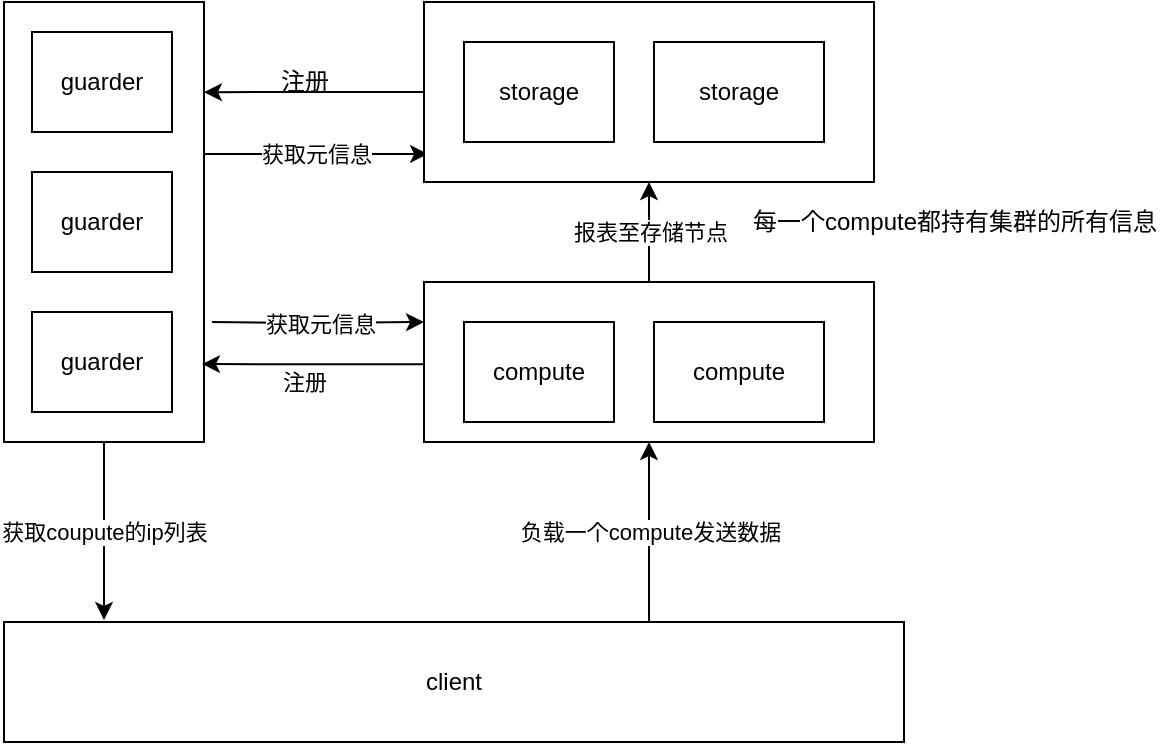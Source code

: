 <mxfile>
    <diagram id="HMDd3VgaN3B1fi6phxCU" name="第 1 页">
        <mxGraphModel dx="964" dy="650" grid="1" gridSize="10" guides="1" tooltips="1" connect="1" arrows="1" fold="1" page="1" pageScale="1" pageWidth="827" pageHeight="1169" math="0" shadow="0">
            <root>
                <mxCell id="0"/>
                <mxCell id="1" parent="0"/>
                <mxCell id="38" value="" style="rounded=0;whiteSpace=wrap;html=1;" vertex="1" parent="1">
                    <mxGeometry x="510" y="240" width="225" height="80" as="geometry"/>
                </mxCell>
                <mxCell id="47" value="获取元信息" style="edgeStyle=orthogonalEdgeStyle;rounded=0;orthogonalLoop=1;jettySize=auto;html=1;entryX=0.009;entryY=0.844;entryDx=0;entryDy=0;entryPerimeter=0;startArrow=none;startFill=0;endArrow=classic;endFill=1;" edge="1" parent="1" source="36" target="35">
                    <mxGeometry relative="1" as="geometry">
                        <Array as="points">
                            <mxPoint x="420" y="176"/>
                            <mxPoint x="420" y="176"/>
                        </Array>
                    </mxGeometry>
                </mxCell>
                <mxCell id="36" value="" style="rounded=0;whiteSpace=wrap;html=1;" vertex="1" parent="1">
                    <mxGeometry x="300" y="100" width="100" height="220" as="geometry"/>
                </mxCell>
                <mxCell id="46" value="报表至存储节点" style="edgeStyle=orthogonalEdgeStyle;rounded=0;orthogonalLoop=1;jettySize=auto;html=1;startArrow=none;startFill=0;endArrow=classic;endFill=1;exitX=0.5;exitY=0;exitDx=0;exitDy=0;" edge="1" parent="1" source="38" target="35">
                    <mxGeometry relative="1" as="geometry"/>
                </mxCell>
                <mxCell id="35" value="" style="rounded=0;whiteSpace=wrap;html=1;" vertex="1" parent="1">
                    <mxGeometry x="510" y="100" width="225" height="90" as="geometry"/>
                </mxCell>
                <mxCell id="44" value="负载一个compute发送数据" style="edgeStyle=orthogonalEdgeStyle;rounded=0;orthogonalLoop=1;jettySize=auto;html=1;entryX=0.5;entryY=1;entryDx=0;entryDy=0;startArrow=none;startFill=0;endArrow=classic;endFill=1;" edge="1" parent="1" source="2" target="38">
                    <mxGeometry relative="1" as="geometry">
                        <Array as="points">
                            <mxPoint x="623" y="365"/>
                        </Array>
                    </mxGeometry>
                </mxCell>
                <mxCell id="2" value="client" style="rounded=0;whiteSpace=wrap;html=1;" vertex="1" parent="1">
                    <mxGeometry x="300" y="410" width="450" height="60" as="geometry"/>
                </mxCell>
                <mxCell id="43" value="注册" style="edgeStyle=orthogonalEdgeStyle;rounded=0;orthogonalLoop=1;jettySize=auto;html=1;entryX=0.99;entryY=0.823;entryDx=0;entryDy=0;entryPerimeter=0;startArrow=none;startFill=0;endArrow=classic;endFill=1;exitX=0;exitY=0.5;exitDx=0;exitDy=0;" edge="1" parent="1" source="38" target="36">
                    <mxGeometry x="0.09" y="9" relative="1" as="geometry">
                        <mxPoint x="460" y="281" as="sourcePoint"/>
                        <Array as="points">
                            <mxPoint x="510" y="281"/>
                        </Array>
                        <mxPoint as="offset"/>
                    </mxGeometry>
                </mxCell>
                <mxCell id="3" value="compute" style="rounded=0;whiteSpace=wrap;html=1;" vertex="1" parent="1">
                    <mxGeometry x="530" y="260" width="75" height="50" as="geometry"/>
                </mxCell>
                <mxCell id="41" style="edgeStyle=orthogonalEdgeStyle;rounded=0;orthogonalLoop=1;jettySize=auto;html=1;entryX=1;entryY=0.205;entryDx=0;entryDy=0;entryPerimeter=0;startArrow=none;startFill=0;endArrow=classic;endFill=1;exitX=0;exitY=0.5;exitDx=0;exitDy=0;" edge="1" parent="1" source="35" target="36">
                    <mxGeometry relative="1" as="geometry">
                        <mxPoint x="460" y="145" as="sourcePoint"/>
                    </mxGeometry>
                </mxCell>
                <mxCell id="4" value="storage" style="rounded=0;whiteSpace=wrap;html=1;" vertex="1" parent="1">
                    <mxGeometry x="530" y="120" width="75" height="50" as="geometry"/>
                </mxCell>
                <mxCell id="5" value="guarder" style="rounded=0;whiteSpace=wrap;html=1;" vertex="1" parent="1">
                    <mxGeometry x="314" y="185" width="70" height="50" as="geometry"/>
                </mxCell>
                <mxCell id="11" value="获取coupute的ip列表" style="rounded=0;orthogonalLoop=1;jettySize=auto;html=1;startArrow=none;startFill=0;exitX=0.5;exitY=1;exitDx=0;exitDy=0;" edge="1" parent="1" source="36">
                    <mxGeometry relative="1" as="geometry">
                        <mxPoint x="265" y="240" as="sourcePoint"/>
                        <mxPoint x="350" y="409" as="targetPoint"/>
                    </mxGeometry>
                </mxCell>
                <mxCell id="8" value="compute" style="rounded=0;whiteSpace=wrap;html=1;" vertex="1" parent="1">
                    <mxGeometry x="625" y="260" width="85" height="50" as="geometry"/>
                </mxCell>
                <mxCell id="10" value="storage" style="rounded=0;whiteSpace=wrap;html=1;" vertex="1" parent="1">
                    <mxGeometry x="625" y="120" width="85" height="50" as="geometry"/>
                </mxCell>
                <mxCell id="37" value="guarder" style="rounded=0;whiteSpace=wrap;html=1;" vertex="1" parent="1">
                    <mxGeometry x="314" y="255" width="70" height="50" as="geometry"/>
                </mxCell>
                <mxCell id="39" value="guarder" style="rounded=0;whiteSpace=wrap;html=1;" vertex="1" parent="1">
                    <mxGeometry x="314" y="115" width="70" height="50" as="geometry"/>
                </mxCell>
                <mxCell id="42" value="注册" style="text;html=1;align=center;verticalAlign=middle;resizable=0;points=[];autosize=1;strokeColor=none;" vertex="1" parent="1">
                    <mxGeometry x="430" y="130" width="40" height="20" as="geometry"/>
                </mxCell>
                <mxCell id="49" value="每一个compute都持有集群的所有信息" style="text;html=1;align=center;verticalAlign=middle;resizable=0;points=[];autosize=1;strokeColor=none;" vertex="1" parent="1">
                    <mxGeometry x="665" y="200" width="220" height="20" as="geometry"/>
                </mxCell>
                <mxCell id="51" value="获取元信息" style="edgeStyle=orthogonalEdgeStyle;rounded=0;orthogonalLoop=1;jettySize=auto;html=1;entryX=0;entryY=0.25;entryDx=0;entryDy=0;startArrow=none;startFill=0;endArrow=classic;endFill=1;" edge="1" parent="1" target="38">
                    <mxGeometry relative="1" as="geometry">
                        <mxPoint x="404" y="260" as="sourcePoint"/>
                        <mxPoint x="496.025" y="260.0" as="targetPoint"/>
                        <Array as="points"/>
                    </mxGeometry>
                </mxCell>
            </root>
        </mxGraphModel>
    </diagram>
</mxfile>